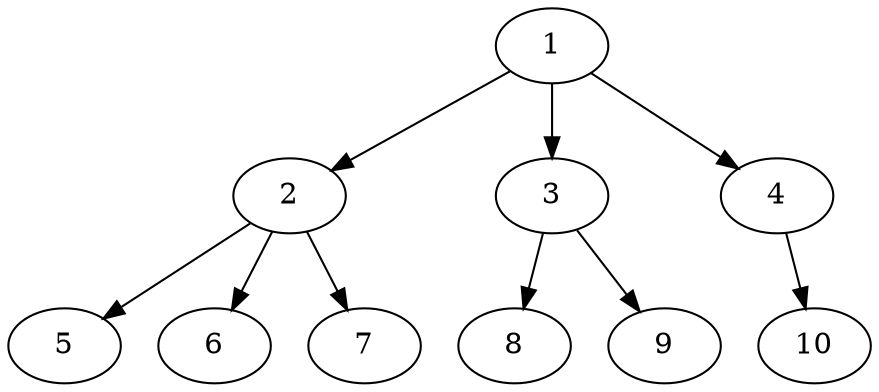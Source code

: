 digraph "OutTree-Unbalanced-MaxBf-3_Nodes_10_CCR_10.01_WeightType_Random" {
	1	 [Processor=0,Start=0,Weight=10];
	2	 [Processor=0,Start=10,Weight=9];
	1 -> 2	 [Weight=103];
	3	 [Processor=0,Start=19,Weight=4];
	1 -> 3	 [Weight=46];
	4	 [Processor=0,Start=23,Weight=5];
	1 -> 4	 [Weight=68];
	5	 [Processor=0,Start=28,Weight=3];
	2 -> 5	 [Weight=103];
	6	 [Processor=0,Start=31,Weight=9];
	2 -> 6	 [Weight=103];
	7	 [Processor=1,Start=65,Weight=6];
	2 -> 7	 [Weight=46];
	8	 [Processor=0,Start=40,Weight=10];
	3 -> 8	 [Weight=114];
	9	 [Processor=0,Start=50,Weight=8];
	3 -> 9	 [Weight=57];
	10	 [Processor=0,Start=58,Weight=9];
	4 -> 10	 [Weight=91];
}

